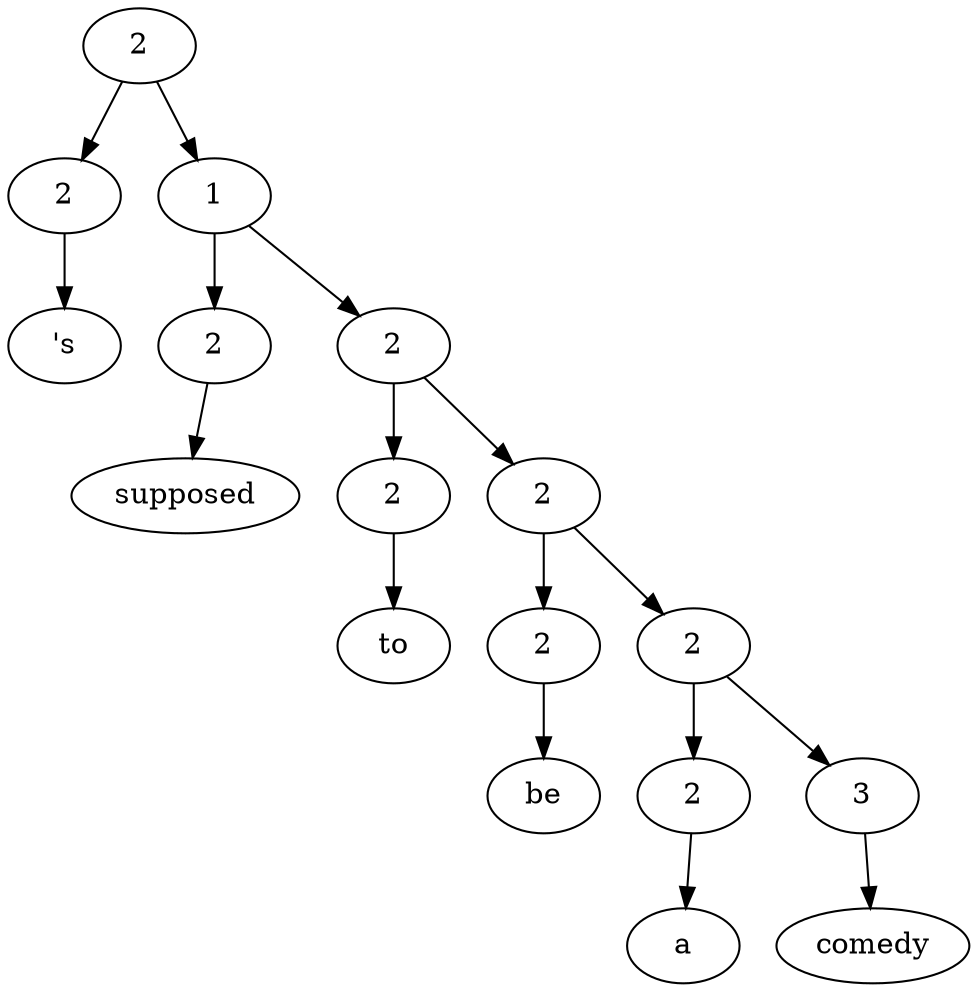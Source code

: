 digraph G{Node0 [label="2"]
Node0 -> Node1
Node0 -> Node3
Node1 [label="2"]
Node1 -> Node2
Node3 [label="1"]
Node3 -> Node4
Node3 -> Node6
Node2 [label="'s"]
Node4 [label="2"]
Node4 -> Node5
Node6 [label="2"]
Node6 -> Node7
Node6 -> Node9
Node5 [label="supposed"]
Node7 [label="2"]
Node7 -> Node8
Node9 [label="2"]
Node9 -> Node10
Node9 -> Node12
Node8 [label="to"]
Node10 [label="2"]
Node10 -> Node11
Node12 [label="2"]
Node12 -> Node13
Node12 -> Node15
Node11 [label="be"]
Node13 [label="2"]
Node13 -> Node14
Node15 [label="3"]
Node15 -> Node16
Node14 [label="a"]
Node16 [label="comedy"]
}